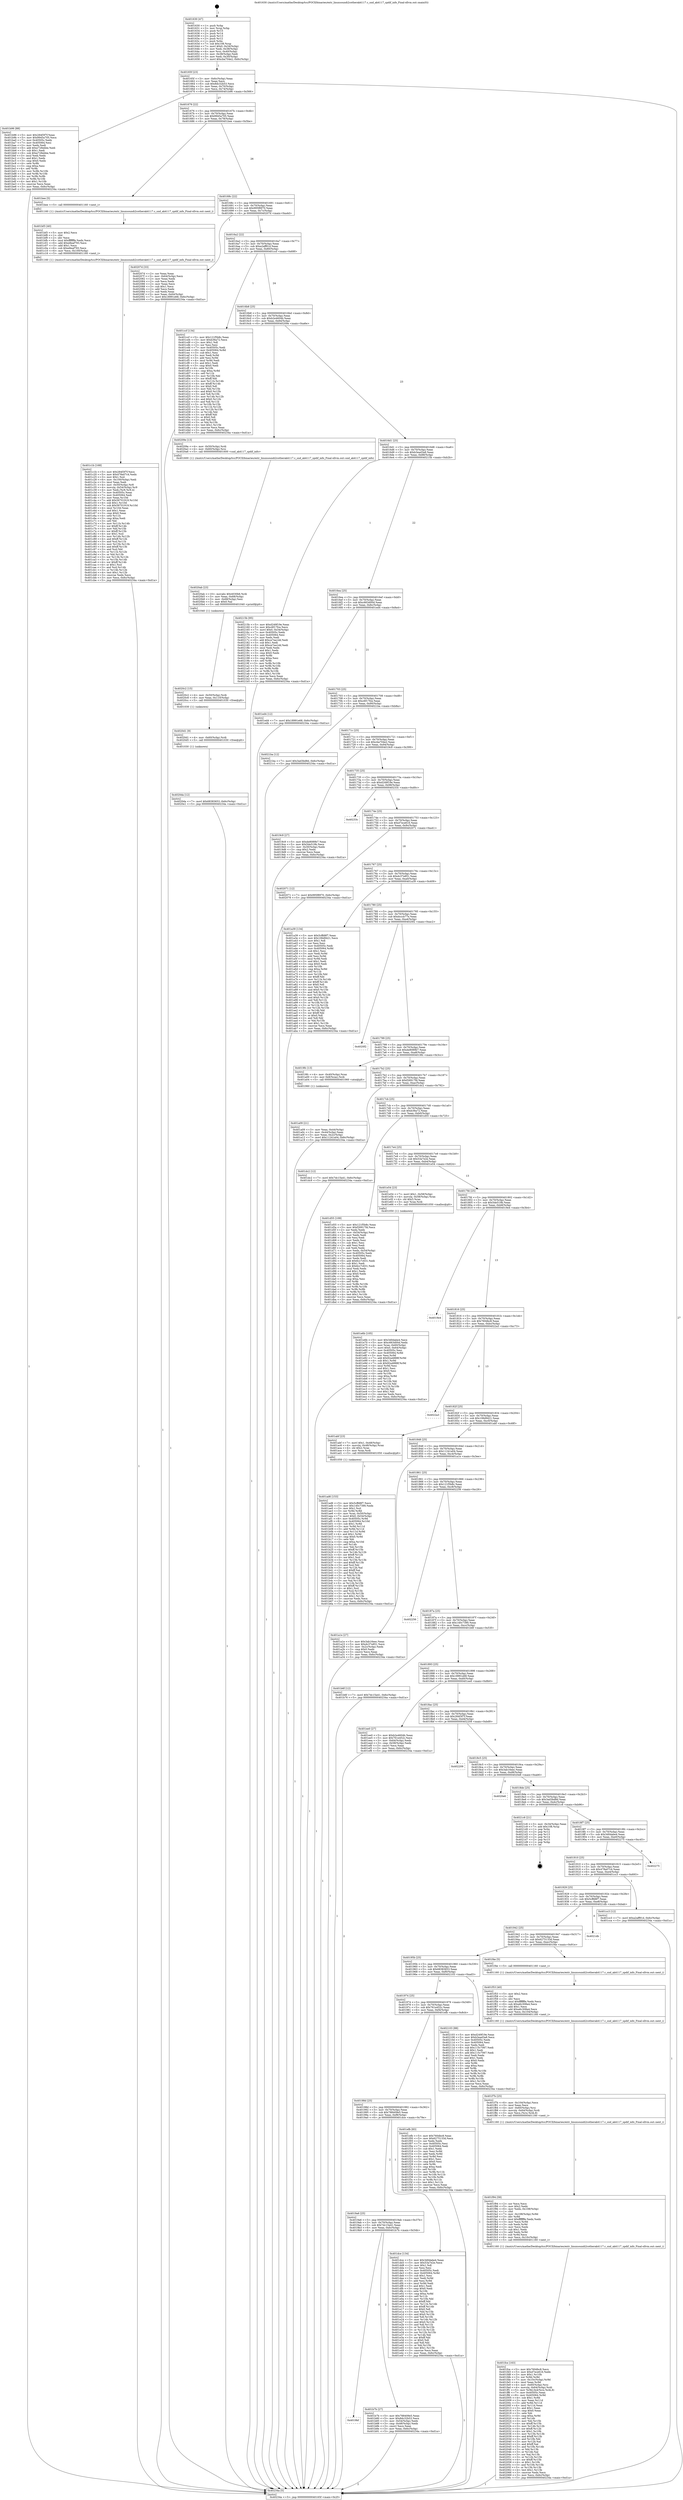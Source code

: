 digraph "0x401630" {
  label = "0x401630 (/mnt/c/Users/mathe/Desktop/tcc/POCII/binaries/extr_linuxsoundi2cotherak4117.c_snd_ak4117_spdif_info_Final-ollvm.out::main(0))"
  labelloc = "t"
  node[shape=record]

  Entry [label="",width=0.3,height=0.3,shape=circle,fillcolor=black,style=filled]
  "0x40165f" [label="{
     0x40165f [23]\l
     | [instrs]\l
     &nbsp;&nbsp;0x40165f \<+3\>: mov -0x6c(%rbp),%eax\l
     &nbsp;&nbsp;0x401662 \<+2\>: mov %eax,%ecx\l
     &nbsp;&nbsp;0x401664 \<+6\>: sub $0x8dc32b53,%ecx\l
     &nbsp;&nbsp;0x40166a \<+3\>: mov %eax,-0x70(%rbp)\l
     &nbsp;&nbsp;0x40166d \<+3\>: mov %ecx,-0x74(%rbp)\l
     &nbsp;&nbsp;0x401670 \<+6\>: je 0000000000401b96 \<main+0x566\>\l
  }"]
  "0x401b96" [label="{
     0x401b96 [88]\l
     | [instrs]\l
     &nbsp;&nbsp;0x401b96 \<+5\>: mov $0x284f3f7f,%eax\l
     &nbsp;&nbsp;0x401b9b \<+5\>: mov $0x9945a705,%ecx\l
     &nbsp;&nbsp;0x401ba0 \<+7\>: mov 0x40505c,%edx\l
     &nbsp;&nbsp;0x401ba7 \<+7\>: mov 0x405064,%esi\l
     &nbsp;&nbsp;0x401bae \<+2\>: mov %edx,%edi\l
     &nbsp;&nbsp;0x401bb0 \<+6\>: add $0xe728ebbe,%edi\l
     &nbsp;&nbsp;0x401bb6 \<+3\>: sub $0x1,%edi\l
     &nbsp;&nbsp;0x401bb9 \<+6\>: sub $0xe728ebbe,%edi\l
     &nbsp;&nbsp;0x401bbf \<+3\>: imul %edi,%edx\l
     &nbsp;&nbsp;0x401bc2 \<+3\>: and $0x1,%edx\l
     &nbsp;&nbsp;0x401bc5 \<+3\>: cmp $0x0,%edx\l
     &nbsp;&nbsp;0x401bc8 \<+4\>: sete %r8b\l
     &nbsp;&nbsp;0x401bcc \<+3\>: cmp $0xa,%esi\l
     &nbsp;&nbsp;0x401bcf \<+4\>: setl %r9b\l
     &nbsp;&nbsp;0x401bd3 \<+3\>: mov %r8b,%r10b\l
     &nbsp;&nbsp;0x401bd6 \<+3\>: and %r9b,%r10b\l
     &nbsp;&nbsp;0x401bd9 \<+3\>: xor %r9b,%r8b\l
     &nbsp;&nbsp;0x401bdc \<+3\>: or %r8b,%r10b\l
     &nbsp;&nbsp;0x401bdf \<+4\>: test $0x1,%r10b\l
     &nbsp;&nbsp;0x401be3 \<+3\>: cmovne %ecx,%eax\l
     &nbsp;&nbsp;0x401be6 \<+3\>: mov %eax,-0x6c(%rbp)\l
     &nbsp;&nbsp;0x401be9 \<+5\>: jmp 000000000040234a \<main+0xd1a\>\l
  }"]
  "0x401676" [label="{
     0x401676 [22]\l
     | [instrs]\l
     &nbsp;&nbsp;0x401676 \<+5\>: jmp 000000000040167b \<main+0x4b\>\l
     &nbsp;&nbsp;0x40167b \<+3\>: mov -0x70(%rbp),%eax\l
     &nbsp;&nbsp;0x40167e \<+5\>: sub $0x9945a705,%eax\l
     &nbsp;&nbsp;0x401683 \<+3\>: mov %eax,-0x78(%rbp)\l
     &nbsp;&nbsp;0x401686 \<+6\>: je 0000000000401bee \<main+0x5be\>\l
  }"]
  Exit [label="",width=0.3,height=0.3,shape=circle,fillcolor=black,style=filled,peripheries=2]
  "0x401bee" [label="{
     0x401bee [5]\l
     | [instrs]\l
     &nbsp;&nbsp;0x401bee \<+5\>: call 0000000000401160 \<next_i\>\l
     | [calls]\l
     &nbsp;&nbsp;0x401160 \{1\} (/mnt/c/Users/mathe/Desktop/tcc/POCII/binaries/extr_linuxsoundi2cotherak4117.c_snd_ak4117_spdif_info_Final-ollvm.out::next_i)\l
  }"]
  "0x40168c" [label="{
     0x40168c [22]\l
     | [instrs]\l
     &nbsp;&nbsp;0x40168c \<+5\>: jmp 0000000000401691 \<main+0x61\>\l
     &nbsp;&nbsp;0x401691 \<+3\>: mov -0x70(%rbp),%eax\l
     &nbsp;&nbsp;0x401694 \<+5\>: sub $0x995f8970,%eax\l
     &nbsp;&nbsp;0x401699 \<+3\>: mov %eax,-0x7c(%rbp)\l
     &nbsp;&nbsp;0x40169c \<+6\>: je 000000000040207d \<main+0xa4d\>\l
  }"]
  "0x4020da" [label="{
     0x4020da [12]\l
     | [instrs]\l
     &nbsp;&nbsp;0x4020da \<+7\>: movl $0x68383653,-0x6c(%rbp)\l
     &nbsp;&nbsp;0x4020e1 \<+5\>: jmp 000000000040234a \<main+0xd1a\>\l
  }"]
  "0x40207d" [label="{
     0x40207d [33]\l
     | [instrs]\l
     &nbsp;&nbsp;0x40207d \<+2\>: xor %eax,%eax\l
     &nbsp;&nbsp;0x40207f \<+3\>: mov -0x64(%rbp),%ecx\l
     &nbsp;&nbsp;0x402082 \<+2\>: mov %eax,%edx\l
     &nbsp;&nbsp;0x402084 \<+2\>: sub %ecx,%edx\l
     &nbsp;&nbsp;0x402086 \<+2\>: mov %eax,%ecx\l
     &nbsp;&nbsp;0x402088 \<+3\>: sub $0x1,%ecx\l
     &nbsp;&nbsp;0x40208b \<+2\>: add %ecx,%edx\l
     &nbsp;&nbsp;0x40208d \<+2\>: sub %edx,%eax\l
     &nbsp;&nbsp;0x40208f \<+3\>: mov %eax,-0x64(%rbp)\l
     &nbsp;&nbsp;0x402092 \<+7\>: movl $0x18991e68,-0x6c(%rbp)\l
     &nbsp;&nbsp;0x402099 \<+5\>: jmp 000000000040234a \<main+0xd1a\>\l
  }"]
  "0x4016a2" [label="{
     0x4016a2 [22]\l
     | [instrs]\l
     &nbsp;&nbsp;0x4016a2 \<+5\>: jmp 00000000004016a7 \<main+0x77\>\l
     &nbsp;&nbsp;0x4016a7 \<+3\>: mov -0x70(%rbp),%eax\l
     &nbsp;&nbsp;0x4016aa \<+5\>: sub $0xa2aff91d,%eax\l
     &nbsp;&nbsp;0x4016af \<+3\>: mov %eax,-0x80(%rbp)\l
     &nbsp;&nbsp;0x4016b2 \<+6\>: je 0000000000401ccf \<main+0x69f\>\l
  }"]
  "0x4020d1" [label="{
     0x4020d1 [9]\l
     | [instrs]\l
     &nbsp;&nbsp;0x4020d1 \<+4\>: mov -0x60(%rbp),%rdi\l
     &nbsp;&nbsp;0x4020d5 \<+5\>: call 0000000000401030 \<free@plt\>\l
     | [calls]\l
     &nbsp;&nbsp;0x401030 \{1\} (unknown)\l
  }"]
  "0x401ccf" [label="{
     0x401ccf [134]\l
     | [instrs]\l
     &nbsp;&nbsp;0x401ccf \<+5\>: mov $0x121f5b8c,%eax\l
     &nbsp;&nbsp;0x401cd4 \<+5\>: mov $0xb36a72,%ecx\l
     &nbsp;&nbsp;0x401cd9 \<+2\>: mov $0x1,%dl\l
     &nbsp;&nbsp;0x401cdb \<+2\>: xor %esi,%esi\l
     &nbsp;&nbsp;0x401cdd \<+7\>: mov 0x40505c,%edi\l
     &nbsp;&nbsp;0x401ce4 \<+8\>: mov 0x405064,%r8d\l
     &nbsp;&nbsp;0x401cec \<+3\>: sub $0x1,%esi\l
     &nbsp;&nbsp;0x401cef \<+3\>: mov %edi,%r9d\l
     &nbsp;&nbsp;0x401cf2 \<+3\>: add %esi,%r9d\l
     &nbsp;&nbsp;0x401cf5 \<+4\>: imul %r9d,%edi\l
     &nbsp;&nbsp;0x401cf9 \<+3\>: and $0x1,%edi\l
     &nbsp;&nbsp;0x401cfc \<+3\>: cmp $0x0,%edi\l
     &nbsp;&nbsp;0x401cff \<+4\>: sete %r10b\l
     &nbsp;&nbsp;0x401d03 \<+4\>: cmp $0xa,%r8d\l
     &nbsp;&nbsp;0x401d07 \<+4\>: setl %r11b\l
     &nbsp;&nbsp;0x401d0b \<+3\>: mov %r10b,%bl\l
     &nbsp;&nbsp;0x401d0e \<+3\>: xor $0xff,%bl\l
     &nbsp;&nbsp;0x401d11 \<+3\>: mov %r11b,%r14b\l
     &nbsp;&nbsp;0x401d14 \<+4\>: xor $0xff,%r14b\l
     &nbsp;&nbsp;0x401d18 \<+3\>: xor $0x0,%dl\l
     &nbsp;&nbsp;0x401d1b \<+3\>: mov %bl,%r15b\l
     &nbsp;&nbsp;0x401d1e \<+4\>: and $0x0,%r15b\l
     &nbsp;&nbsp;0x401d22 \<+3\>: and %dl,%r10b\l
     &nbsp;&nbsp;0x401d25 \<+3\>: mov %r14b,%r12b\l
     &nbsp;&nbsp;0x401d28 \<+4\>: and $0x0,%r12b\l
     &nbsp;&nbsp;0x401d2c \<+3\>: and %dl,%r11b\l
     &nbsp;&nbsp;0x401d2f \<+3\>: or %r10b,%r15b\l
     &nbsp;&nbsp;0x401d32 \<+3\>: or %r11b,%r12b\l
     &nbsp;&nbsp;0x401d35 \<+3\>: xor %r12b,%r15b\l
     &nbsp;&nbsp;0x401d38 \<+3\>: or %r14b,%bl\l
     &nbsp;&nbsp;0x401d3b \<+3\>: xor $0xff,%bl\l
     &nbsp;&nbsp;0x401d3e \<+3\>: or $0x0,%dl\l
     &nbsp;&nbsp;0x401d41 \<+2\>: and %dl,%bl\l
     &nbsp;&nbsp;0x401d43 \<+3\>: or %bl,%r15b\l
     &nbsp;&nbsp;0x401d46 \<+4\>: test $0x1,%r15b\l
     &nbsp;&nbsp;0x401d4a \<+3\>: cmovne %ecx,%eax\l
     &nbsp;&nbsp;0x401d4d \<+3\>: mov %eax,-0x6c(%rbp)\l
     &nbsp;&nbsp;0x401d50 \<+5\>: jmp 000000000040234a \<main+0xd1a\>\l
  }"]
  "0x4016b8" [label="{
     0x4016b8 [25]\l
     | [instrs]\l
     &nbsp;&nbsp;0x4016b8 \<+5\>: jmp 00000000004016bd \<main+0x8d\>\l
     &nbsp;&nbsp;0x4016bd \<+3\>: mov -0x70(%rbp),%eax\l
     &nbsp;&nbsp;0x4016c0 \<+5\>: sub $0xb2e4604b,%eax\l
     &nbsp;&nbsp;0x4016c5 \<+6\>: mov %eax,-0x84(%rbp)\l
     &nbsp;&nbsp;0x4016cb \<+6\>: je 000000000040209e \<main+0xa6e\>\l
  }"]
  "0x4020c2" [label="{
     0x4020c2 [15]\l
     | [instrs]\l
     &nbsp;&nbsp;0x4020c2 \<+4\>: mov -0x50(%rbp),%rdi\l
     &nbsp;&nbsp;0x4020c6 \<+6\>: mov %eax,-0x110(%rbp)\l
     &nbsp;&nbsp;0x4020cc \<+5\>: call 0000000000401030 \<free@plt\>\l
     | [calls]\l
     &nbsp;&nbsp;0x401030 \{1\} (unknown)\l
  }"]
  "0x40209e" [label="{
     0x40209e [13]\l
     | [instrs]\l
     &nbsp;&nbsp;0x40209e \<+4\>: mov -0x50(%rbp),%rdi\l
     &nbsp;&nbsp;0x4020a2 \<+4\>: mov -0x60(%rbp),%rsi\l
     &nbsp;&nbsp;0x4020a6 \<+5\>: call 0000000000401600 \<snd_ak4117_spdif_info\>\l
     | [calls]\l
     &nbsp;&nbsp;0x401600 \{1\} (/mnt/c/Users/mathe/Desktop/tcc/POCII/binaries/extr_linuxsoundi2cotherak4117.c_snd_ak4117_spdif_info_Final-ollvm.out::snd_ak4117_spdif_info)\l
  }"]
  "0x4016d1" [label="{
     0x4016d1 [25]\l
     | [instrs]\l
     &nbsp;&nbsp;0x4016d1 \<+5\>: jmp 00000000004016d6 \<main+0xa6\>\l
     &nbsp;&nbsp;0x4016d6 \<+3\>: mov -0x70(%rbp),%eax\l
     &nbsp;&nbsp;0x4016d9 \<+5\>: sub $0xb3ead3a8,%eax\l
     &nbsp;&nbsp;0x4016de \<+6\>: mov %eax,-0x88(%rbp)\l
     &nbsp;&nbsp;0x4016e4 \<+6\>: je 000000000040215b \<main+0xb2b\>\l
  }"]
  "0x4020ab" [label="{
     0x4020ab [23]\l
     | [instrs]\l
     &nbsp;&nbsp;0x4020ab \<+10\>: movabs $0x4030b6,%rdi\l
     &nbsp;&nbsp;0x4020b5 \<+3\>: mov %eax,-0x68(%rbp)\l
     &nbsp;&nbsp;0x4020b8 \<+3\>: mov -0x68(%rbp),%esi\l
     &nbsp;&nbsp;0x4020bb \<+2\>: mov $0x0,%al\l
     &nbsp;&nbsp;0x4020bd \<+5\>: call 0000000000401040 \<printf@plt\>\l
     | [calls]\l
     &nbsp;&nbsp;0x401040 \{1\} (unknown)\l
  }"]
  "0x40215b" [label="{
     0x40215b [95]\l
     | [instrs]\l
     &nbsp;&nbsp;0x40215b \<+5\>: mov $0xd249f19e,%eax\l
     &nbsp;&nbsp;0x402160 \<+5\>: mov $0xc6f17fce,%ecx\l
     &nbsp;&nbsp;0x402165 \<+7\>: movl $0x0,-0x34(%rbp)\l
     &nbsp;&nbsp;0x40216c \<+7\>: mov 0x40505c,%edx\l
     &nbsp;&nbsp;0x402173 \<+7\>: mov 0x405064,%esi\l
     &nbsp;&nbsp;0x40217a \<+2\>: mov %edx,%edi\l
     &nbsp;&nbsp;0x40217c \<+6\>: add $0xce7ea1dd,%edi\l
     &nbsp;&nbsp;0x402182 \<+3\>: sub $0x1,%edi\l
     &nbsp;&nbsp;0x402185 \<+6\>: sub $0xce7ea1dd,%edi\l
     &nbsp;&nbsp;0x40218b \<+3\>: imul %edi,%edx\l
     &nbsp;&nbsp;0x40218e \<+3\>: and $0x1,%edx\l
     &nbsp;&nbsp;0x402191 \<+3\>: cmp $0x0,%edx\l
     &nbsp;&nbsp;0x402194 \<+4\>: sete %r8b\l
     &nbsp;&nbsp;0x402198 \<+3\>: cmp $0xa,%esi\l
     &nbsp;&nbsp;0x40219b \<+4\>: setl %r9b\l
     &nbsp;&nbsp;0x40219f \<+3\>: mov %r8b,%r10b\l
     &nbsp;&nbsp;0x4021a2 \<+3\>: and %r9b,%r10b\l
     &nbsp;&nbsp;0x4021a5 \<+3\>: xor %r9b,%r8b\l
     &nbsp;&nbsp;0x4021a8 \<+3\>: or %r8b,%r10b\l
     &nbsp;&nbsp;0x4021ab \<+4\>: test $0x1,%r10b\l
     &nbsp;&nbsp;0x4021af \<+3\>: cmovne %ecx,%eax\l
     &nbsp;&nbsp;0x4021b2 \<+3\>: mov %eax,-0x6c(%rbp)\l
     &nbsp;&nbsp;0x4021b5 \<+5\>: jmp 000000000040234a \<main+0xd1a\>\l
  }"]
  "0x4016ea" [label="{
     0x4016ea [25]\l
     | [instrs]\l
     &nbsp;&nbsp;0x4016ea \<+5\>: jmp 00000000004016ef \<main+0xbf\>\l
     &nbsp;&nbsp;0x4016ef \<+3\>: mov -0x70(%rbp),%eax\l
     &nbsp;&nbsp;0x4016f2 \<+5\>: sub $0xc663d00d,%eax\l
     &nbsp;&nbsp;0x4016f7 \<+6\>: mov %eax,-0x8c(%rbp)\l
     &nbsp;&nbsp;0x4016fd \<+6\>: je 0000000000401ed4 \<main+0x8a4\>\l
  }"]
  "0x401fce" [label="{
     0x401fce [163]\l
     | [instrs]\l
     &nbsp;&nbsp;0x401fce \<+5\>: mov $0x760dbc8,%ecx\l
     &nbsp;&nbsp;0x401fd3 \<+5\>: mov $0xd7ece616,%edx\l
     &nbsp;&nbsp;0x401fd8 \<+3\>: mov $0x1,%r10b\l
     &nbsp;&nbsp;0x401fdb \<+3\>: xor %r8d,%r8d\l
     &nbsp;&nbsp;0x401fde \<+7\>: mov -0x10c(%rbp),%r9d\l
     &nbsp;&nbsp;0x401fe5 \<+4\>: imul %eax,%r9d\l
     &nbsp;&nbsp;0x401fe9 \<+4\>: mov -0x60(%rbp),%rsi\l
     &nbsp;&nbsp;0x401fed \<+4\>: movslq -0x64(%rbp),%rdi\l
     &nbsp;&nbsp;0x401ff1 \<+5\>: mov %r9d,0x4(%rsi,%rdi,8)\l
     &nbsp;&nbsp;0x401ff6 \<+7\>: mov 0x40505c,%eax\l
     &nbsp;&nbsp;0x401ffd \<+8\>: mov 0x405064,%r9d\l
     &nbsp;&nbsp;0x402005 \<+4\>: sub $0x1,%r8d\l
     &nbsp;&nbsp;0x402009 \<+3\>: mov %eax,%r11d\l
     &nbsp;&nbsp;0x40200c \<+3\>: add %r8d,%r11d\l
     &nbsp;&nbsp;0x40200f \<+4\>: imul %r11d,%eax\l
     &nbsp;&nbsp;0x402013 \<+3\>: and $0x1,%eax\l
     &nbsp;&nbsp;0x402016 \<+3\>: cmp $0x0,%eax\l
     &nbsp;&nbsp;0x402019 \<+3\>: sete %bl\l
     &nbsp;&nbsp;0x40201c \<+4\>: cmp $0xa,%r9d\l
     &nbsp;&nbsp;0x402020 \<+4\>: setl %r14b\l
     &nbsp;&nbsp;0x402024 \<+3\>: mov %bl,%r15b\l
     &nbsp;&nbsp;0x402027 \<+4\>: xor $0xff,%r15b\l
     &nbsp;&nbsp;0x40202b \<+3\>: mov %r14b,%r12b\l
     &nbsp;&nbsp;0x40202e \<+4\>: xor $0xff,%r12b\l
     &nbsp;&nbsp;0x402032 \<+4\>: xor $0x1,%r10b\l
     &nbsp;&nbsp;0x402036 \<+3\>: mov %r15b,%r13b\l
     &nbsp;&nbsp;0x402039 \<+4\>: and $0xff,%r13b\l
     &nbsp;&nbsp;0x40203d \<+3\>: and %r10b,%bl\l
     &nbsp;&nbsp;0x402040 \<+3\>: mov %r12b,%al\l
     &nbsp;&nbsp;0x402043 \<+2\>: and $0xff,%al\l
     &nbsp;&nbsp;0x402045 \<+3\>: and %r10b,%r14b\l
     &nbsp;&nbsp;0x402048 \<+3\>: or %bl,%r13b\l
     &nbsp;&nbsp;0x40204b \<+3\>: or %r14b,%al\l
     &nbsp;&nbsp;0x40204e \<+3\>: xor %al,%r13b\l
     &nbsp;&nbsp;0x402051 \<+3\>: or %r12b,%r15b\l
     &nbsp;&nbsp;0x402054 \<+4\>: xor $0xff,%r15b\l
     &nbsp;&nbsp;0x402058 \<+4\>: or $0x1,%r10b\l
     &nbsp;&nbsp;0x40205c \<+3\>: and %r10b,%r15b\l
     &nbsp;&nbsp;0x40205f \<+3\>: or %r15b,%r13b\l
     &nbsp;&nbsp;0x402062 \<+4\>: test $0x1,%r13b\l
     &nbsp;&nbsp;0x402066 \<+3\>: cmovne %edx,%ecx\l
     &nbsp;&nbsp;0x402069 \<+3\>: mov %ecx,-0x6c(%rbp)\l
     &nbsp;&nbsp;0x40206c \<+5\>: jmp 000000000040234a \<main+0xd1a\>\l
  }"]
  "0x401ed4" [label="{
     0x401ed4 [12]\l
     | [instrs]\l
     &nbsp;&nbsp;0x401ed4 \<+7\>: movl $0x18991e68,-0x6c(%rbp)\l
     &nbsp;&nbsp;0x401edb \<+5\>: jmp 000000000040234a \<main+0xd1a\>\l
  }"]
  "0x401703" [label="{
     0x401703 [25]\l
     | [instrs]\l
     &nbsp;&nbsp;0x401703 \<+5\>: jmp 0000000000401708 \<main+0xd8\>\l
     &nbsp;&nbsp;0x401708 \<+3\>: mov -0x70(%rbp),%eax\l
     &nbsp;&nbsp;0x40170b \<+5\>: sub $0xc6f17fce,%eax\l
     &nbsp;&nbsp;0x401710 \<+6\>: mov %eax,-0x90(%rbp)\l
     &nbsp;&nbsp;0x401716 \<+6\>: je 00000000004021ba \<main+0xb8a\>\l
  }"]
  "0x401f94" [label="{
     0x401f94 [58]\l
     | [instrs]\l
     &nbsp;&nbsp;0x401f94 \<+2\>: xor %ecx,%ecx\l
     &nbsp;&nbsp;0x401f96 \<+5\>: mov $0x2,%edx\l
     &nbsp;&nbsp;0x401f9b \<+6\>: mov %edx,-0x108(%rbp)\l
     &nbsp;&nbsp;0x401fa1 \<+1\>: cltd\l
     &nbsp;&nbsp;0x401fa2 \<+7\>: mov -0x108(%rbp),%r8d\l
     &nbsp;&nbsp;0x401fa9 \<+3\>: idiv %r8d\l
     &nbsp;&nbsp;0x401fac \<+6\>: imul $0xfffffffe,%edx,%edx\l
     &nbsp;&nbsp;0x401fb2 \<+3\>: mov %ecx,%r9d\l
     &nbsp;&nbsp;0x401fb5 \<+3\>: sub %edx,%r9d\l
     &nbsp;&nbsp;0x401fb8 \<+2\>: mov %ecx,%edx\l
     &nbsp;&nbsp;0x401fba \<+3\>: sub $0x1,%edx\l
     &nbsp;&nbsp;0x401fbd \<+3\>: add %edx,%r9d\l
     &nbsp;&nbsp;0x401fc0 \<+3\>: sub %r9d,%ecx\l
     &nbsp;&nbsp;0x401fc3 \<+6\>: mov %ecx,-0x10c(%rbp)\l
     &nbsp;&nbsp;0x401fc9 \<+5\>: call 0000000000401160 \<next_i\>\l
     | [calls]\l
     &nbsp;&nbsp;0x401160 \{1\} (/mnt/c/Users/mathe/Desktop/tcc/POCII/binaries/extr_linuxsoundi2cotherak4117.c_snd_ak4117_spdif_info_Final-ollvm.out::next_i)\l
  }"]
  "0x4021ba" [label="{
     0x4021ba [12]\l
     | [instrs]\l
     &nbsp;&nbsp;0x4021ba \<+7\>: movl $0x3ad3bd8d,-0x6c(%rbp)\l
     &nbsp;&nbsp;0x4021c1 \<+5\>: jmp 000000000040234a \<main+0xd1a\>\l
  }"]
  "0x40171c" [label="{
     0x40171c [25]\l
     | [instrs]\l
     &nbsp;&nbsp;0x40171c \<+5\>: jmp 0000000000401721 \<main+0xf1\>\l
     &nbsp;&nbsp;0x401721 \<+3\>: mov -0x70(%rbp),%eax\l
     &nbsp;&nbsp;0x401724 \<+5\>: sub $0xcba704e2,%eax\l
     &nbsp;&nbsp;0x401729 \<+6\>: mov %eax,-0x94(%rbp)\l
     &nbsp;&nbsp;0x40172f \<+6\>: je 00000000004019c9 \<main+0x399\>\l
  }"]
  "0x401f7b" [label="{
     0x401f7b [25]\l
     | [instrs]\l
     &nbsp;&nbsp;0x401f7b \<+6\>: mov -0x104(%rbp),%ecx\l
     &nbsp;&nbsp;0x401f81 \<+3\>: imul %eax,%ecx\l
     &nbsp;&nbsp;0x401f84 \<+4\>: mov -0x60(%rbp),%rsi\l
     &nbsp;&nbsp;0x401f88 \<+4\>: movslq -0x64(%rbp),%rdi\l
     &nbsp;&nbsp;0x401f8c \<+3\>: mov %ecx,(%rsi,%rdi,8)\l
     &nbsp;&nbsp;0x401f8f \<+5\>: call 0000000000401160 \<next_i\>\l
     | [calls]\l
     &nbsp;&nbsp;0x401160 \{1\} (/mnt/c/Users/mathe/Desktop/tcc/POCII/binaries/extr_linuxsoundi2cotherak4117.c_snd_ak4117_spdif_info_Final-ollvm.out::next_i)\l
  }"]
  "0x4019c9" [label="{
     0x4019c9 [27]\l
     | [instrs]\l
     &nbsp;&nbsp;0x4019c9 \<+5\>: mov $0xde8089b7,%eax\l
     &nbsp;&nbsp;0x4019ce \<+5\>: mov $0x5de519b,%ecx\l
     &nbsp;&nbsp;0x4019d3 \<+3\>: mov -0x30(%rbp),%edx\l
     &nbsp;&nbsp;0x4019d6 \<+3\>: cmp $0x2,%edx\l
     &nbsp;&nbsp;0x4019d9 \<+3\>: cmovne %ecx,%eax\l
     &nbsp;&nbsp;0x4019dc \<+3\>: mov %eax,-0x6c(%rbp)\l
     &nbsp;&nbsp;0x4019df \<+5\>: jmp 000000000040234a \<main+0xd1a\>\l
  }"]
  "0x401735" [label="{
     0x401735 [25]\l
     | [instrs]\l
     &nbsp;&nbsp;0x401735 \<+5\>: jmp 000000000040173a \<main+0x10a\>\l
     &nbsp;&nbsp;0x40173a \<+3\>: mov -0x70(%rbp),%eax\l
     &nbsp;&nbsp;0x40173d \<+5\>: sub $0xd249f19e,%eax\l
     &nbsp;&nbsp;0x401742 \<+6\>: mov %eax,-0x98(%rbp)\l
     &nbsp;&nbsp;0x401748 \<+6\>: je 000000000040233c \<main+0xd0c\>\l
  }"]
  "0x40234a" [label="{
     0x40234a [5]\l
     | [instrs]\l
     &nbsp;&nbsp;0x40234a \<+5\>: jmp 000000000040165f \<main+0x2f\>\l
  }"]
  "0x401630" [label="{
     0x401630 [47]\l
     | [instrs]\l
     &nbsp;&nbsp;0x401630 \<+1\>: push %rbp\l
     &nbsp;&nbsp;0x401631 \<+3\>: mov %rsp,%rbp\l
     &nbsp;&nbsp;0x401634 \<+2\>: push %r15\l
     &nbsp;&nbsp;0x401636 \<+2\>: push %r14\l
     &nbsp;&nbsp;0x401638 \<+2\>: push %r13\l
     &nbsp;&nbsp;0x40163a \<+2\>: push %r12\l
     &nbsp;&nbsp;0x40163c \<+1\>: push %rbx\l
     &nbsp;&nbsp;0x40163d \<+7\>: sub $0x108,%rsp\l
     &nbsp;&nbsp;0x401644 \<+7\>: movl $0x0,-0x34(%rbp)\l
     &nbsp;&nbsp;0x40164b \<+3\>: mov %edi,-0x38(%rbp)\l
     &nbsp;&nbsp;0x40164e \<+4\>: mov %rsi,-0x40(%rbp)\l
     &nbsp;&nbsp;0x401652 \<+3\>: mov -0x38(%rbp),%edi\l
     &nbsp;&nbsp;0x401655 \<+3\>: mov %edi,-0x30(%rbp)\l
     &nbsp;&nbsp;0x401658 \<+7\>: movl $0xcba704e2,-0x6c(%rbp)\l
  }"]
  "0x401f53" [label="{
     0x401f53 [40]\l
     | [instrs]\l
     &nbsp;&nbsp;0x401f53 \<+5\>: mov $0x2,%ecx\l
     &nbsp;&nbsp;0x401f58 \<+1\>: cltd\l
     &nbsp;&nbsp;0x401f59 \<+2\>: idiv %ecx\l
     &nbsp;&nbsp;0x401f5b \<+6\>: imul $0xfffffffe,%edx,%ecx\l
     &nbsp;&nbsp;0x401f61 \<+6\>: sub $0xa6c308a4,%ecx\l
     &nbsp;&nbsp;0x401f67 \<+3\>: add $0x1,%ecx\l
     &nbsp;&nbsp;0x401f6a \<+6\>: add $0xa6c308a4,%ecx\l
     &nbsp;&nbsp;0x401f70 \<+6\>: mov %ecx,-0x104(%rbp)\l
     &nbsp;&nbsp;0x401f76 \<+5\>: call 0000000000401160 \<next_i\>\l
     | [calls]\l
     &nbsp;&nbsp;0x401160 \{1\} (/mnt/c/Users/mathe/Desktop/tcc/POCII/binaries/extr_linuxsoundi2cotherak4117.c_snd_ak4117_spdif_info_Final-ollvm.out::next_i)\l
  }"]
  "0x40233c" [label="{
     0x40233c\l
  }", style=dashed]
  "0x40174e" [label="{
     0x40174e [25]\l
     | [instrs]\l
     &nbsp;&nbsp;0x40174e \<+5\>: jmp 0000000000401753 \<main+0x123\>\l
     &nbsp;&nbsp;0x401753 \<+3\>: mov -0x70(%rbp),%eax\l
     &nbsp;&nbsp;0x401756 \<+5\>: sub $0xd7ece616,%eax\l
     &nbsp;&nbsp;0x40175b \<+6\>: mov %eax,-0x9c(%rbp)\l
     &nbsp;&nbsp;0x401761 \<+6\>: je 0000000000402071 \<main+0xa41\>\l
  }"]
  "0x401e6b" [label="{
     0x401e6b [105]\l
     | [instrs]\l
     &nbsp;&nbsp;0x401e6b \<+5\>: mov $0x3d0dabe4,%ecx\l
     &nbsp;&nbsp;0x401e70 \<+5\>: mov $0xc663d00d,%edx\l
     &nbsp;&nbsp;0x401e75 \<+4\>: mov %rax,-0x60(%rbp)\l
     &nbsp;&nbsp;0x401e79 \<+7\>: movl $0x0,-0x64(%rbp)\l
     &nbsp;&nbsp;0x401e80 \<+7\>: mov 0x40505c,%esi\l
     &nbsp;&nbsp;0x401e87 \<+8\>: mov 0x405064,%r8d\l
     &nbsp;&nbsp;0x401e8f \<+3\>: mov %esi,%r9d\l
     &nbsp;&nbsp;0x401e92 \<+7\>: add $0x92a4888f,%r9d\l
     &nbsp;&nbsp;0x401e99 \<+4\>: sub $0x1,%r9d\l
     &nbsp;&nbsp;0x401e9d \<+7\>: sub $0x92a4888f,%r9d\l
     &nbsp;&nbsp;0x401ea4 \<+4\>: imul %r9d,%esi\l
     &nbsp;&nbsp;0x401ea8 \<+3\>: and $0x1,%esi\l
     &nbsp;&nbsp;0x401eab \<+3\>: cmp $0x0,%esi\l
     &nbsp;&nbsp;0x401eae \<+4\>: sete %r10b\l
     &nbsp;&nbsp;0x401eb2 \<+4\>: cmp $0xa,%r8d\l
     &nbsp;&nbsp;0x401eb6 \<+4\>: setl %r11b\l
     &nbsp;&nbsp;0x401eba \<+3\>: mov %r10b,%bl\l
     &nbsp;&nbsp;0x401ebd \<+3\>: and %r11b,%bl\l
     &nbsp;&nbsp;0x401ec0 \<+3\>: xor %r11b,%r10b\l
     &nbsp;&nbsp;0x401ec3 \<+3\>: or %r10b,%bl\l
     &nbsp;&nbsp;0x401ec6 \<+3\>: test $0x1,%bl\l
     &nbsp;&nbsp;0x401ec9 \<+3\>: cmovne %edx,%ecx\l
     &nbsp;&nbsp;0x401ecc \<+3\>: mov %ecx,-0x6c(%rbp)\l
     &nbsp;&nbsp;0x401ecf \<+5\>: jmp 000000000040234a \<main+0xd1a\>\l
  }"]
  "0x402071" [label="{
     0x402071 [12]\l
     | [instrs]\l
     &nbsp;&nbsp;0x402071 \<+7\>: movl $0x995f8970,-0x6c(%rbp)\l
     &nbsp;&nbsp;0x402078 \<+5\>: jmp 000000000040234a \<main+0xd1a\>\l
  }"]
  "0x401767" [label="{
     0x401767 [25]\l
     | [instrs]\l
     &nbsp;&nbsp;0x401767 \<+5\>: jmp 000000000040176c \<main+0x13c\>\l
     &nbsp;&nbsp;0x40176c \<+3\>: mov -0x70(%rbp),%eax\l
     &nbsp;&nbsp;0x40176f \<+5\>: sub $0xdc37e851,%eax\l
     &nbsp;&nbsp;0x401774 \<+6\>: mov %eax,-0xa0(%rbp)\l
     &nbsp;&nbsp;0x40177a \<+6\>: je 0000000000401a39 \<main+0x409\>\l
  }"]
  "0x401c1b" [label="{
     0x401c1b [168]\l
     | [instrs]\l
     &nbsp;&nbsp;0x401c1b \<+5\>: mov $0x284f3f7f,%ecx\l
     &nbsp;&nbsp;0x401c20 \<+5\>: mov $0x478a07c4,%edx\l
     &nbsp;&nbsp;0x401c25 \<+3\>: mov $0x1,%sil\l
     &nbsp;&nbsp;0x401c28 \<+6\>: mov -0x100(%rbp),%edi\l
     &nbsp;&nbsp;0x401c2e \<+3\>: imul %eax,%edi\l
     &nbsp;&nbsp;0x401c31 \<+4\>: mov -0x50(%rbp),%r8\l
     &nbsp;&nbsp;0x401c35 \<+4\>: movslq -0x54(%rbp),%r9\l
     &nbsp;&nbsp;0x401c39 \<+4\>: mov %edi,(%r8,%r9,4)\l
     &nbsp;&nbsp;0x401c3d \<+7\>: mov 0x40505c,%eax\l
     &nbsp;&nbsp;0x401c44 \<+7\>: mov 0x405064,%edi\l
     &nbsp;&nbsp;0x401c4b \<+3\>: mov %eax,%r10d\l
     &nbsp;&nbsp;0x401c4e \<+7\>: add $0x56701919,%r10d\l
     &nbsp;&nbsp;0x401c55 \<+4\>: sub $0x1,%r10d\l
     &nbsp;&nbsp;0x401c59 \<+7\>: sub $0x56701919,%r10d\l
     &nbsp;&nbsp;0x401c60 \<+4\>: imul %r10d,%eax\l
     &nbsp;&nbsp;0x401c64 \<+3\>: and $0x1,%eax\l
     &nbsp;&nbsp;0x401c67 \<+3\>: cmp $0x0,%eax\l
     &nbsp;&nbsp;0x401c6a \<+4\>: sete %r11b\l
     &nbsp;&nbsp;0x401c6e \<+3\>: cmp $0xa,%edi\l
     &nbsp;&nbsp;0x401c71 \<+3\>: setl %bl\l
     &nbsp;&nbsp;0x401c74 \<+3\>: mov %r11b,%r14b\l
     &nbsp;&nbsp;0x401c77 \<+4\>: xor $0xff,%r14b\l
     &nbsp;&nbsp;0x401c7b \<+3\>: mov %bl,%r15b\l
     &nbsp;&nbsp;0x401c7e \<+4\>: xor $0xff,%r15b\l
     &nbsp;&nbsp;0x401c82 \<+4\>: xor $0x1,%sil\l
     &nbsp;&nbsp;0x401c86 \<+3\>: mov %r14b,%r12b\l
     &nbsp;&nbsp;0x401c89 \<+4\>: and $0xff,%r12b\l
     &nbsp;&nbsp;0x401c8d \<+3\>: and %sil,%r11b\l
     &nbsp;&nbsp;0x401c90 \<+3\>: mov %r15b,%r13b\l
     &nbsp;&nbsp;0x401c93 \<+4\>: and $0xff,%r13b\l
     &nbsp;&nbsp;0x401c97 \<+3\>: and %sil,%bl\l
     &nbsp;&nbsp;0x401c9a \<+3\>: or %r11b,%r12b\l
     &nbsp;&nbsp;0x401c9d \<+3\>: or %bl,%r13b\l
     &nbsp;&nbsp;0x401ca0 \<+3\>: xor %r13b,%r12b\l
     &nbsp;&nbsp;0x401ca3 \<+3\>: or %r15b,%r14b\l
     &nbsp;&nbsp;0x401ca6 \<+4\>: xor $0xff,%r14b\l
     &nbsp;&nbsp;0x401caa \<+4\>: or $0x1,%sil\l
     &nbsp;&nbsp;0x401cae \<+3\>: and %sil,%r14b\l
     &nbsp;&nbsp;0x401cb1 \<+3\>: or %r14b,%r12b\l
     &nbsp;&nbsp;0x401cb4 \<+4\>: test $0x1,%r12b\l
     &nbsp;&nbsp;0x401cb8 \<+3\>: cmovne %edx,%ecx\l
     &nbsp;&nbsp;0x401cbb \<+3\>: mov %ecx,-0x6c(%rbp)\l
     &nbsp;&nbsp;0x401cbe \<+5\>: jmp 000000000040234a \<main+0xd1a\>\l
  }"]
  "0x401a39" [label="{
     0x401a39 [134]\l
     | [instrs]\l
     &nbsp;&nbsp;0x401a39 \<+5\>: mov $0x5cffd8f7,%eax\l
     &nbsp;&nbsp;0x401a3e \<+5\>: mov $0x106d9421,%ecx\l
     &nbsp;&nbsp;0x401a43 \<+2\>: mov $0x1,%dl\l
     &nbsp;&nbsp;0x401a45 \<+2\>: xor %esi,%esi\l
     &nbsp;&nbsp;0x401a47 \<+7\>: mov 0x40505c,%edi\l
     &nbsp;&nbsp;0x401a4e \<+8\>: mov 0x405064,%r8d\l
     &nbsp;&nbsp;0x401a56 \<+3\>: sub $0x1,%esi\l
     &nbsp;&nbsp;0x401a59 \<+3\>: mov %edi,%r9d\l
     &nbsp;&nbsp;0x401a5c \<+3\>: add %esi,%r9d\l
     &nbsp;&nbsp;0x401a5f \<+4\>: imul %r9d,%edi\l
     &nbsp;&nbsp;0x401a63 \<+3\>: and $0x1,%edi\l
     &nbsp;&nbsp;0x401a66 \<+3\>: cmp $0x0,%edi\l
     &nbsp;&nbsp;0x401a69 \<+4\>: sete %r10b\l
     &nbsp;&nbsp;0x401a6d \<+4\>: cmp $0xa,%r8d\l
     &nbsp;&nbsp;0x401a71 \<+4\>: setl %r11b\l
     &nbsp;&nbsp;0x401a75 \<+3\>: mov %r10b,%bl\l
     &nbsp;&nbsp;0x401a78 \<+3\>: xor $0xff,%bl\l
     &nbsp;&nbsp;0x401a7b \<+3\>: mov %r11b,%r14b\l
     &nbsp;&nbsp;0x401a7e \<+4\>: xor $0xff,%r14b\l
     &nbsp;&nbsp;0x401a82 \<+3\>: xor $0x0,%dl\l
     &nbsp;&nbsp;0x401a85 \<+3\>: mov %bl,%r15b\l
     &nbsp;&nbsp;0x401a88 \<+4\>: and $0x0,%r15b\l
     &nbsp;&nbsp;0x401a8c \<+3\>: and %dl,%r10b\l
     &nbsp;&nbsp;0x401a8f \<+3\>: mov %r14b,%r12b\l
     &nbsp;&nbsp;0x401a92 \<+4\>: and $0x0,%r12b\l
     &nbsp;&nbsp;0x401a96 \<+3\>: and %dl,%r11b\l
     &nbsp;&nbsp;0x401a99 \<+3\>: or %r10b,%r15b\l
     &nbsp;&nbsp;0x401a9c \<+3\>: or %r11b,%r12b\l
     &nbsp;&nbsp;0x401a9f \<+3\>: xor %r12b,%r15b\l
     &nbsp;&nbsp;0x401aa2 \<+3\>: or %r14b,%bl\l
     &nbsp;&nbsp;0x401aa5 \<+3\>: xor $0xff,%bl\l
     &nbsp;&nbsp;0x401aa8 \<+3\>: or $0x0,%dl\l
     &nbsp;&nbsp;0x401aab \<+2\>: and %dl,%bl\l
     &nbsp;&nbsp;0x401aad \<+3\>: or %bl,%r15b\l
     &nbsp;&nbsp;0x401ab0 \<+4\>: test $0x1,%r15b\l
     &nbsp;&nbsp;0x401ab4 \<+3\>: cmovne %ecx,%eax\l
     &nbsp;&nbsp;0x401ab7 \<+3\>: mov %eax,-0x6c(%rbp)\l
     &nbsp;&nbsp;0x401aba \<+5\>: jmp 000000000040234a \<main+0xd1a\>\l
  }"]
  "0x401780" [label="{
     0x401780 [25]\l
     | [instrs]\l
     &nbsp;&nbsp;0x401780 \<+5\>: jmp 0000000000401785 \<main+0x155\>\l
     &nbsp;&nbsp;0x401785 \<+3\>: mov -0x70(%rbp),%eax\l
     &nbsp;&nbsp;0x401788 \<+5\>: sub $0xdcccb77e,%eax\l
     &nbsp;&nbsp;0x40178d \<+6\>: mov %eax,-0xa4(%rbp)\l
     &nbsp;&nbsp;0x401793 \<+6\>: je 00000000004020f2 \<main+0xac2\>\l
  }"]
  "0x401bf3" [label="{
     0x401bf3 [40]\l
     | [instrs]\l
     &nbsp;&nbsp;0x401bf3 \<+5\>: mov $0x2,%ecx\l
     &nbsp;&nbsp;0x401bf8 \<+1\>: cltd\l
     &nbsp;&nbsp;0x401bf9 \<+2\>: idiv %ecx\l
     &nbsp;&nbsp;0x401bfb \<+6\>: imul $0xfffffffe,%edx,%ecx\l
     &nbsp;&nbsp;0x401c01 \<+6\>: add $0xe8eaf793,%ecx\l
     &nbsp;&nbsp;0x401c07 \<+3\>: add $0x1,%ecx\l
     &nbsp;&nbsp;0x401c0a \<+6\>: sub $0xe8eaf793,%ecx\l
     &nbsp;&nbsp;0x401c10 \<+6\>: mov %ecx,-0x100(%rbp)\l
     &nbsp;&nbsp;0x401c16 \<+5\>: call 0000000000401160 \<next_i\>\l
     | [calls]\l
     &nbsp;&nbsp;0x401160 \{1\} (/mnt/c/Users/mathe/Desktop/tcc/POCII/binaries/extr_linuxsoundi2cotherak4117.c_snd_ak4117_spdif_info_Final-ollvm.out::next_i)\l
  }"]
  "0x4020f2" [label="{
     0x4020f2\l
  }", style=dashed]
  "0x401799" [label="{
     0x401799 [25]\l
     | [instrs]\l
     &nbsp;&nbsp;0x401799 \<+5\>: jmp 000000000040179e \<main+0x16e\>\l
     &nbsp;&nbsp;0x40179e \<+3\>: mov -0x70(%rbp),%eax\l
     &nbsp;&nbsp;0x4017a1 \<+5\>: sub $0xde8089b7,%eax\l
     &nbsp;&nbsp;0x4017a6 \<+6\>: mov %eax,-0xa8(%rbp)\l
     &nbsp;&nbsp;0x4017ac \<+6\>: je 00000000004019fc \<main+0x3cc\>\l
  }"]
  "0x4019bf" [label="{
     0x4019bf\l
  }", style=dashed]
  "0x4019fc" [label="{
     0x4019fc [13]\l
     | [instrs]\l
     &nbsp;&nbsp;0x4019fc \<+4\>: mov -0x40(%rbp),%rax\l
     &nbsp;&nbsp;0x401a00 \<+4\>: mov 0x8(%rax),%rdi\l
     &nbsp;&nbsp;0x401a04 \<+5\>: call 0000000000401060 \<atoi@plt\>\l
     | [calls]\l
     &nbsp;&nbsp;0x401060 \{1\} (unknown)\l
  }"]
  "0x4017b2" [label="{
     0x4017b2 [25]\l
     | [instrs]\l
     &nbsp;&nbsp;0x4017b2 \<+5\>: jmp 00000000004017b7 \<main+0x187\>\l
     &nbsp;&nbsp;0x4017b7 \<+3\>: mov -0x70(%rbp),%eax\l
     &nbsp;&nbsp;0x4017ba \<+5\>: sub $0xf26917fd,%eax\l
     &nbsp;&nbsp;0x4017bf \<+6\>: mov %eax,-0xac(%rbp)\l
     &nbsp;&nbsp;0x4017c5 \<+6\>: je 0000000000401dc2 \<main+0x792\>\l
  }"]
  "0x401a09" [label="{
     0x401a09 [21]\l
     | [instrs]\l
     &nbsp;&nbsp;0x401a09 \<+3\>: mov %eax,-0x44(%rbp)\l
     &nbsp;&nbsp;0x401a0c \<+3\>: mov -0x44(%rbp),%eax\l
     &nbsp;&nbsp;0x401a0f \<+3\>: mov %eax,-0x2c(%rbp)\l
     &nbsp;&nbsp;0x401a12 \<+7\>: movl $0x11241a04,-0x6c(%rbp)\l
     &nbsp;&nbsp;0x401a19 \<+5\>: jmp 000000000040234a \<main+0xd1a\>\l
  }"]
  "0x401b7b" [label="{
     0x401b7b [27]\l
     | [instrs]\l
     &nbsp;&nbsp;0x401b7b \<+5\>: mov $0x788409e5,%eax\l
     &nbsp;&nbsp;0x401b80 \<+5\>: mov $0x8dc32b53,%ecx\l
     &nbsp;&nbsp;0x401b85 \<+3\>: mov -0x54(%rbp),%edx\l
     &nbsp;&nbsp;0x401b88 \<+3\>: cmp -0x48(%rbp),%edx\l
     &nbsp;&nbsp;0x401b8b \<+3\>: cmovl %ecx,%eax\l
     &nbsp;&nbsp;0x401b8e \<+3\>: mov %eax,-0x6c(%rbp)\l
     &nbsp;&nbsp;0x401b91 \<+5\>: jmp 000000000040234a \<main+0xd1a\>\l
  }"]
  "0x401dc2" [label="{
     0x401dc2 [12]\l
     | [instrs]\l
     &nbsp;&nbsp;0x401dc2 \<+7\>: movl $0x7dc15a41,-0x6c(%rbp)\l
     &nbsp;&nbsp;0x401dc9 \<+5\>: jmp 000000000040234a \<main+0xd1a\>\l
  }"]
  "0x4017cb" [label="{
     0x4017cb [25]\l
     | [instrs]\l
     &nbsp;&nbsp;0x4017cb \<+5\>: jmp 00000000004017d0 \<main+0x1a0\>\l
     &nbsp;&nbsp;0x4017d0 \<+3\>: mov -0x70(%rbp),%eax\l
     &nbsp;&nbsp;0x4017d3 \<+5\>: sub $0xb36a72,%eax\l
     &nbsp;&nbsp;0x4017d8 \<+6\>: mov %eax,-0xb0(%rbp)\l
     &nbsp;&nbsp;0x4017de \<+6\>: je 0000000000401d55 \<main+0x725\>\l
  }"]
  "0x4019a6" [label="{
     0x4019a6 [25]\l
     | [instrs]\l
     &nbsp;&nbsp;0x4019a6 \<+5\>: jmp 00000000004019ab \<main+0x37b\>\l
     &nbsp;&nbsp;0x4019ab \<+3\>: mov -0x70(%rbp),%eax\l
     &nbsp;&nbsp;0x4019ae \<+5\>: sub $0x7dc15a41,%eax\l
     &nbsp;&nbsp;0x4019b3 \<+6\>: mov %eax,-0xfc(%rbp)\l
     &nbsp;&nbsp;0x4019b9 \<+6\>: je 0000000000401b7b \<main+0x54b\>\l
  }"]
  "0x401d55" [label="{
     0x401d55 [109]\l
     | [instrs]\l
     &nbsp;&nbsp;0x401d55 \<+5\>: mov $0x121f5b8c,%eax\l
     &nbsp;&nbsp;0x401d5a \<+5\>: mov $0xf26917fd,%ecx\l
     &nbsp;&nbsp;0x401d5f \<+2\>: xor %edx,%edx\l
     &nbsp;&nbsp;0x401d61 \<+3\>: mov -0x54(%rbp),%esi\l
     &nbsp;&nbsp;0x401d64 \<+2\>: mov %edx,%edi\l
     &nbsp;&nbsp;0x401d66 \<+2\>: sub %esi,%edi\l
     &nbsp;&nbsp;0x401d68 \<+2\>: mov %edx,%esi\l
     &nbsp;&nbsp;0x401d6a \<+3\>: sub $0x1,%esi\l
     &nbsp;&nbsp;0x401d6d \<+2\>: add %esi,%edi\l
     &nbsp;&nbsp;0x401d6f \<+2\>: sub %edi,%edx\l
     &nbsp;&nbsp;0x401d71 \<+3\>: mov %edx,-0x54(%rbp)\l
     &nbsp;&nbsp;0x401d74 \<+7\>: mov 0x40505c,%edx\l
     &nbsp;&nbsp;0x401d7b \<+7\>: mov 0x405064,%esi\l
     &nbsp;&nbsp;0x401d82 \<+2\>: mov %edx,%edi\l
     &nbsp;&nbsp;0x401d84 \<+6\>: add $0x6cc7c631,%edi\l
     &nbsp;&nbsp;0x401d8a \<+3\>: sub $0x1,%edi\l
     &nbsp;&nbsp;0x401d8d \<+6\>: sub $0x6cc7c631,%edi\l
     &nbsp;&nbsp;0x401d93 \<+3\>: imul %edi,%edx\l
     &nbsp;&nbsp;0x401d96 \<+3\>: and $0x1,%edx\l
     &nbsp;&nbsp;0x401d99 \<+3\>: cmp $0x0,%edx\l
     &nbsp;&nbsp;0x401d9c \<+4\>: sete %r8b\l
     &nbsp;&nbsp;0x401da0 \<+3\>: cmp $0xa,%esi\l
     &nbsp;&nbsp;0x401da3 \<+4\>: setl %r9b\l
     &nbsp;&nbsp;0x401da7 \<+3\>: mov %r8b,%r10b\l
     &nbsp;&nbsp;0x401daa \<+3\>: and %r9b,%r10b\l
     &nbsp;&nbsp;0x401dad \<+3\>: xor %r9b,%r8b\l
     &nbsp;&nbsp;0x401db0 \<+3\>: or %r8b,%r10b\l
     &nbsp;&nbsp;0x401db3 \<+4\>: test $0x1,%r10b\l
     &nbsp;&nbsp;0x401db7 \<+3\>: cmovne %ecx,%eax\l
     &nbsp;&nbsp;0x401dba \<+3\>: mov %eax,-0x6c(%rbp)\l
     &nbsp;&nbsp;0x401dbd \<+5\>: jmp 000000000040234a \<main+0xd1a\>\l
  }"]
  "0x4017e4" [label="{
     0x4017e4 [25]\l
     | [instrs]\l
     &nbsp;&nbsp;0x4017e4 \<+5\>: jmp 00000000004017e9 \<main+0x1b9\>\l
     &nbsp;&nbsp;0x4017e9 \<+3\>: mov -0x70(%rbp),%eax\l
     &nbsp;&nbsp;0x4017ec \<+5\>: sub $0x53a7e2e,%eax\l
     &nbsp;&nbsp;0x4017f1 \<+6\>: mov %eax,-0xb4(%rbp)\l
     &nbsp;&nbsp;0x4017f7 \<+6\>: je 0000000000401e54 \<main+0x824\>\l
  }"]
  "0x401dce" [label="{
     0x401dce [134]\l
     | [instrs]\l
     &nbsp;&nbsp;0x401dce \<+5\>: mov $0x3d0dabe4,%eax\l
     &nbsp;&nbsp;0x401dd3 \<+5\>: mov $0x53a7e2e,%ecx\l
     &nbsp;&nbsp;0x401dd8 \<+2\>: mov $0x1,%dl\l
     &nbsp;&nbsp;0x401dda \<+2\>: xor %esi,%esi\l
     &nbsp;&nbsp;0x401ddc \<+7\>: mov 0x40505c,%edi\l
     &nbsp;&nbsp;0x401de3 \<+8\>: mov 0x405064,%r8d\l
     &nbsp;&nbsp;0x401deb \<+3\>: sub $0x1,%esi\l
     &nbsp;&nbsp;0x401dee \<+3\>: mov %edi,%r9d\l
     &nbsp;&nbsp;0x401df1 \<+3\>: add %esi,%r9d\l
     &nbsp;&nbsp;0x401df4 \<+4\>: imul %r9d,%edi\l
     &nbsp;&nbsp;0x401df8 \<+3\>: and $0x1,%edi\l
     &nbsp;&nbsp;0x401dfb \<+3\>: cmp $0x0,%edi\l
     &nbsp;&nbsp;0x401dfe \<+4\>: sete %r10b\l
     &nbsp;&nbsp;0x401e02 \<+4\>: cmp $0xa,%r8d\l
     &nbsp;&nbsp;0x401e06 \<+4\>: setl %r11b\l
     &nbsp;&nbsp;0x401e0a \<+3\>: mov %r10b,%bl\l
     &nbsp;&nbsp;0x401e0d \<+3\>: xor $0xff,%bl\l
     &nbsp;&nbsp;0x401e10 \<+3\>: mov %r11b,%r14b\l
     &nbsp;&nbsp;0x401e13 \<+4\>: xor $0xff,%r14b\l
     &nbsp;&nbsp;0x401e17 \<+3\>: xor $0x0,%dl\l
     &nbsp;&nbsp;0x401e1a \<+3\>: mov %bl,%r15b\l
     &nbsp;&nbsp;0x401e1d \<+4\>: and $0x0,%r15b\l
     &nbsp;&nbsp;0x401e21 \<+3\>: and %dl,%r10b\l
     &nbsp;&nbsp;0x401e24 \<+3\>: mov %r14b,%r12b\l
     &nbsp;&nbsp;0x401e27 \<+4\>: and $0x0,%r12b\l
     &nbsp;&nbsp;0x401e2b \<+3\>: and %dl,%r11b\l
     &nbsp;&nbsp;0x401e2e \<+3\>: or %r10b,%r15b\l
     &nbsp;&nbsp;0x401e31 \<+3\>: or %r11b,%r12b\l
     &nbsp;&nbsp;0x401e34 \<+3\>: xor %r12b,%r15b\l
     &nbsp;&nbsp;0x401e37 \<+3\>: or %r14b,%bl\l
     &nbsp;&nbsp;0x401e3a \<+3\>: xor $0xff,%bl\l
     &nbsp;&nbsp;0x401e3d \<+3\>: or $0x0,%dl\l
     &nbsp;&nbsp;0x401e40 \<+2\>: and %dl,%bl\l
     &nbsp;&nbsp;0x401e42 \<+3\>: or %bl,%r15b\l
     &nbsp;&nbsp;0x401e45 \<+4\>: test $0x1,%r15b\l
     &nbsp;&nbsp;0x401e49 \<+3\>: cmovne %ecx,%eax\l
     &nbsp;&nbsp;0x401e4c \<+3\>: mov %eax,-0x6c(%rbp)\l
     &nbsp;&nbsp;0x401e4f \<+5\>: jmp 000000000040234a \<main+0xd1a\>\l
  }"]
  "0x401e54" [label="{
     0x401e54 [23]\l
     | [instrs]\l
     &nbsp;&nbsp;0x401e54 \<+7\>: movl $0x1,-0x58(%rbp)\l
     &nbsp;&nbsp;0x401e5b \<+4\>: movslq -0x58(%rbp),%rax\l
     &nbsp;&nbsp;0x401e5f \<+4\>: shl $0x3,%rax\l
     &nbsp;&nbsp;0x401e63 \<+3\>: mov %rax,%rdi\l
     &nbsp;&nbsp;0x401e66 \<+5\>: call 0000000000401050 \<malloc@plt\>\l
     | [calls]\l
     &nbsp;&nbsp;0x401050 \{1\} (unknown)\l
  }"]
  "0x4017fd" [label="{
     0x4017fd [25]\l
     | [instrs]\l
     &nbsp;&nbsp;0x4017fd \<+5\>: jmp 0000000000401802 \<main+0x1d2\>\l
     &nbsp;&nbsp;0x401802 \<+3\>: mov -0x70(%rbp),%eax\l
     &nbsp;&nbsp;0x401805 \<+5\>: sub $0x5de519b,%eax\l
     &nbsp;&nbsp;0x40180a \<+6\>: mov %eax,-0xb8(%rbp)\l
     &nbsp;&nbsp;0x401810 \<+6\>: je 00000000004019e4 \<main+0x3b4\>\l
  }"]
  "0x40198d" [label="{
     0x40198d [25]\l
     | [instrs]\l
     &nbsp;&nbsp;0x40198d \<+5\>: jmp 0000000000401992 \<main+0x362\>\l
     &nbsp;&nbsp;0x401992 \<+3\>: mov -0x70(%rbp),%eax\l
     &nbsp;&nbsp;0x401995 \<+5\>: sub $0x788409e5,%eax\l
     &nbsp;&nbsp;0x40199a \<+6\>: mov %eax,-0xf8(%rbp)\l
     &nbsp;&nbsp;0x4019a0 \<+6\>: je 0000000000401dce \<main+0x79e\>\l
  }"]
  "0x4019e4" [label="{
     0x4019e4\l
  }", style=dashed]
  "0x401816" [label="{
     0x401816 [25]\l
     | [instrs]\l
     &nbsp;&nbsp;0x401816 \<+5\>: jmp 000000000040181b \<main+0x1eb\>\l
     &nbsp;&nbsp;0x40181b \<+3\>: mov -0x70(%rbp),%eax\l
     &nbsp;&nbsp;0x40181e \<+5\>: sub $0x760dbc8,%eax\l
     &nbsp;&nbsp;0x401823 \<+6\>: mov %eax,-0xbc(%rbp)\l
     &nbsp;&nbsp;0x401829 \<+6\>: je 00000000004022a3 \<main+0xc73\>\l
  }"]
  "0x401efb" [label="{
     0x401efb [83]\l
     | [instrs]\l
     &nbsp;&nbsp;0x401efb \<+5\>: mov $0x760dbc8,%eax\l
     &nbsp;&nbsp;0x401f00 \<+5\>: mov $0x6275133d,%ecx\l
     &nbsp;&nbsp;0x401f05 \<+2\>: xor %edx,%edx\l
     &nbsp;&nbsp;0x401f07 \<+7\>: mov 0x40505c,%esi\l
     &nbsp;&nbsp;0x401f0e \<+7\>: mov 0x405064,%edi\l
     &nbsp;&nbsp;0x401f15 \<+3\>: sub $0x1,%edx\l
     &nbsp;&nbsp;0x401f18 \<+3\>: mov %esi,%r8d\l
     &nbsp;&nbsp;0x401f1b \<+3\>: add %edx,%r8d\l
     &nbsp;&nbsp;0x401f1e \<+4\>: imul %r8d,%esi\l
     &nbsp;&nbsp;0x401f22 \<+3\>: and $0x1,%esi\l
     &nbsp;&nbsp;0x401f25 \<+3\>: cmp $0x0,%esi\l
     &nbsp;&nbsp;0x401f28 \<+4\>: sete %r9b\l
     &nbsp;&nbsp;0x401f2c \<+3\>: cmp $0xa,%edi\l
     &nbsp;&nbsp;0x401f2f \<+4\>: setl %r10b\l
     &nbsp;&nbsp;0x401f33 \<+3\>: mov %r9b,%r11b\l
     &nbsp;&nbsp;0x401f36 \<+3\>: and %r10b,%r11b\l
     &nbsp;&nbsp;0x401f39 \<+3\>: xor %r10b,%r9b\l
     &nbsp;&nbsp;0x401f3c \<+3\>: or %r9b,%r11b\l
     &nbsp;&nbsp;0x401f3f \<+4\>: test $0x1,%r11b\l
     &nbsp;&nbsp;0x401f43 \<+3\>: cmovne %ecx,%eax\l
     &nbsp;&nbsp;0x401f46 \<+3\>: mov %eax,-0x6c(%rbp)\l
     &nbsp;&nbsp;0x401f49 \<+5\>: jmp 000000000040234a \<main+0xd1a\>\l
  }"]
  "0x4022a3" [label="{
     0x4022a3\l
  }", style=dashed]
  "0x40182f" [label="{
     0x40182f [25]\l
     | [instrs]\l
     &nbsp;&nbsp;0x40182f \<+5\>: jmp 0000000000401834 \<main+0x204\>\l
     &nbsp;&nbsp;0x401834 \<+3\>: mov -0x70(%rbp),%eax\l
     &nbsp;&nbsp;0x401837 \<+5\>: sub $0x106d9421,%eax\l
     &nbsp;&nbsp;0x40183c \<+6\>: mov %eax,-0xc0(%rbp)\l
     &nbsp;&nbsp;0x401842 \<+6\>: je 0000000000401abf \<main+0x48f\>\l
  }"]
  "0x401974" [label="{
     0x401974 [25]\l
     | [instrs]\l
     &nbsp;&nbsp;0x401974 \<+5\>: jmp 0000000000401979 \<main+0x349\>\l
     &nbsp;&nbsp;0x401979 \<+3\>: mov -0x70(%rbp),%eax\l
     &nbsp;&nbsp;0x40197c \<+5\>: sub $0x761e452c,%eax\l
     &nbsp;&nbsp;0x401981 \<+6\>: mov %eax,-0xf4(%rbp)\l
     &nbsp;&nbsp;0x401987 \<+6\>: je 0000000000401efb \<main+0x8cb\>\l
  }"]
  "0x401abf" [label="{
     0x401abf [23]\l
     | [instrs]\l
     &nbsp;&nbsp;0x401abf \<+7\>: movl $0x1,-0x48(%rbp)\l
     &nbsp;&nbsp;0x401ac6 \<+4\>: movslq -0x48(%rbp),%rax\l
     &nbsp;&nbsp;0x401aca \<+4\>: shl $0x2,%rax\l
     &nbsp;&nbsp;0x401ace \<+3\>: mov %rax,%rdi\l
     &nbsp;&nbsp;0x401ad1 \<+5\>: call 0000000000401050 \<malloc@plt\>\l
     | [calls]\l
     &nbsp;&nbsp;0x401050 \{1\} (unknown)\l
  }"]
  "0x401848" [label="{
     0x401848 [25]\l
     | [instrs]\l
     &nbsp;&nbsp;0x401848 \<+5\>: jmp 000000000040184d \<main+0x21d\>\l
     &nbsp;&nbsp;0x40184d \<+3\>: mov -0x70(%rbp),%eax\l
     &nbsp;&nbsp;0x401850 \<+5\>: sub $0x11241a04,%eax\l
     &nbsp;&nbsp;0x401855 \<+6\>: mov %eax,-0xc4(%rbp)\l
     &nbsp;&nbsp;0x40185b \<+6\>: je 0000000000401a1e \<main+0x3ee\>\l
  }"]
  "0x402103" [label="{
     0x402103 [88]\l
     | [instrs]\l
     &nbsp;&nbsp;0x402103 \<+5\>: mov $0xd249f19e,%eax\l
     &nbsp;&nbsp;0x402108 \<+5\>: mov $0xb3ead3a8,%ecx\l
     &nbsp;&nbsp;0x40210d \<+7\>: mov 0x40505c,%edx\l
     &nbsp;&nbsp;0x402114 \<+7\>: mov 0x405064,%esi\l
     &nbsp;&nbsp;0x40211b \<+2\>: mov %edx,%edi\l
     &nbsp;&nbsp;0x40211d \<+6\>: sub $0x115c7067,%edi\l
     &nbsp;&nbsp;0x402123 \<+3\>: sub $0x1,%edi\l
     &nbsp;&nbsp;0x402126 \<+6\>: add $0x115c7067,%edi\l
     &nbsp;&nbsp;0x40212c \<+3\>: imul %edi,%edx\l
     &nbsp;&nbsp;0x40212f \<+3\>: and $0x1,%edx\l
     &nbsp;&nbsp;0x402132 \<+3\>: cmp $0x0,%edx\l
     &nbsp;&nbsp;0x402135 \<+4\>: sete %r8b\l
     &nbsp;&nbsp;0x402139 \<+3\>: cmp $0xa,%esi\l
     &nbsp;&nbsp;0x40213c \<+4\>: setl %r9b\l
     &nbsp;&nbsp;0x402140 \<+3\>: mov %r8b,%r10b\l
     &nbsp;&nbsp;0x402143 \<+3\>: and %r9b,%r10b\l
     &nbsp;&nbsp;0x402146 \<+3\>: xor %r9b,%r8b\l
     &nbsp;&nbsp;0x402149 \<+3\>: or %r8b,%r10b\l
     &nbsp;&nbsp;0x40214c \<+4\>: test $0x1,%r10b\l
     &nbsp;&nbsp;0x402150 \<+3\>: cmovne %ecx,%eax\l
     &nbsp;&nbsp;0x402153 \<+3\>: mov %eax,-0x6c(%rbp)\l
     &nbsp;&nbsp;0x402156 \<+5\>: jmp 000000000040234a \<main+0xd1a\>\l
  }"]
  "0x401a1e" [label="{
     0x401a1e [27]\l
     | [instrs]\l
     &nbsp;&nbsp;0x401a1e \<+5\>: mov $0x3ab16eec,%eax\l
     &nbsp;&nbsp;0x401a23 \<+5\>: mov $0xdc37e851,%ecx\l
     &nbsp;&nbsp;0x401a28 \<+3\>: mov -0x2c(%rbp),%edx\l
     &nbsp;&nbsp;0x401a2b \<+3\>: cmp $0x0,%edx\l
     &nbsp;&nbsp;0x401a2e \<+3\>: cmove %ecx,%eax\l
     &nbsp;&nbsp;0x401a31 \<+3\>: mov %eax,-0x6c(%rbp)\l
     &nbsp;&nbsp;0x401a34 \<+5\>: jmp 000000000040234a \<main+0xd1a\>\l
  }"]
  "0x401861" [label="{
     0x401861 [25]\l
     | [instrs]\l
     &nbsp;&nbsp;0x401861 \<+5\>: jmp 0000000000401866 \<main+0x236\>\l
     &nbsp;&nbsp;0x401866 \<+3\>: mov -0x70(%rbp),%eax\l
     &nbsp;&nbsp;0x401869 \<+5\>: sub $0x121f5b8c,%eax\l
     &nbsp;&nbsp;0x40186e \<+6\>: mov %eax,-0xc8(%rbp)\l
     &nbsp;&nbsp;0x401874 \<+6\>: je 0000000000402256 \<main+0xc26\>\l
  }"]
  "0x401ad6" [label="{
     0x401ad6 [153]\l
     | [instrs]\l
     &nbsp;&nbsp;0x401ad6 \<+5\>: mov $0x5cffd8f7,%ecx\l
     &nbsp;&nbsp;0x401adb \<+5\>: mov $0x140c7390,%edx\l
     &nbsp;&nbsp;0x401ae0 \<+3\>: mov $0x1,%sil\l
     &nbsp;&nbsp;0x401ae3 \<+3\>: xor %r8d,%r8d\l
     &nbsp;&nbsp;0x401ae6 \<+4\>: mov %rax,-0x50(%rbp)\l
     &nbsp;&nbsp;0x401aea \<+7\>: movl $0x0,-0x54(%rbp)\l
     &nbsp;&nbsp;0x401af1 \<+8\>: mov 0x40505c,%r9d\l
     &nbsp;&nbsp;0x401af9 \<+8\>: mov 0x405064,%r10d\l
     &nbsp;&nbsp;0x401b01 \<+4\>: sub $0x1,%r8d\l
     &nbsp;&nbsp;0x401b05 \<+3\>: mov %r9d,%r11d\l
     &nbsp;&nbsp;0x401b08 \<+3\>: add %r8d,%r11d\l
     &nbsp;&nbsp;0x401b0b \<+4\>: imul %r11d,%r9d\l
     &nbsp;&nbsp;0x401b0f \<+4\>: and $0x1,%r9d\l
     &nbsp;&nbsp;0x401b13 \<+4\>: cmp $0x0,%r9d\l
     &nbsp;&nbsp;0x401b17 \<+3\>: sete %bl\l
     &nbsp;&nbsp;0x401b1a \<+4\>: cmp $0xa,%r10d\l
     &nbsp;&nbsp;0x401b1e \<+4\>: setl %r14b\l
     &nbsp;&nbsp;0x401b22 \<+3\>: mov %bl,%r15b\l
     &nbsp;&nbsp;0x401b25 \<+4\>: xor $0xff,%r15b\l
     &nbsp;&nbsp;0x401b29 \<+3\>: mov %r14b,%r12b\l
     &nbsp;&nbsp;0x401b2c \<+4\>: xor $0xff,%r12b\l
     &nbsp;&nbsp;0x401b30 \<+4\>: xor $0x1,%sil\l
     &nbsp;&nbsp;0x401b34 \<+3\>: mov %r15b,%r13b\l
     &nbsp;&nbsp;0x401b37 \<+4\>: and $0xff,%r13b\l
     &nbsp;&nbsp;0x401b3b \<+3\>: and %sil,%bl\l
     &nbsp;&nbsp;0x401b3e \<+3\>: mov %r12b,%al\l
     &nbsp;&nbsp;0x401b41 \<+2\>: and $0xff,%al\l
     &nbsp;&nbsp;0x401b43 \<+3\>: and %sil,%r14b\l
     &nbsp;&nbsp;0x401b46 \<+3\>: or %bl,%r13b\l
     &nbsp;&nbsp;0x401b49 \<+3\>: or %r14b,%al\l
     &nbsp;&nbsp;0x401b4c \<+3\>: xor %al,%r13b\l
     &nbsp;&nbsp;0x401b4f \<+3\>: or %r12b,%r15b\l
     &nbsp;&nbsp;0x401b52 \<+4\>: xor $0xff,%r15b\l
     &nbsp;&nbsp;0x401b56 \<+4\>: or $0x1,%sil\l
     &nbsp;&nbsp;0x401b5a \<+3\>: and %sil,%r15b\l
     &nbsp;&nbsp;0x401b5d \<+3\>: or %r15b,%r13b\l
     &nbsp;&nbsp;0x401b60 \<+4\>: test $0x1,%r13b\l
     &nbsp;&nbsp;0x401b64 \<+3\>: cmovne %edx,%ecx\l
     &nbsp;&nbsp;0x401b67 \<+3\>: mov %ecx,-0x6c(%rbp)\l
     &nbsp;&nbsp;0x401b6a \<+5\>: jmp 000000000040234a \<main+0xd1a\>\l
  }"]
  "0x40195b" [label="{
     0x40195b [25]\l
     | [instrs]\l
     &nbsp;&nbsp;0x40195b \<+5\>: jmp 0000000000401960 \<main+0x330\>\l
     &nbsp;&nbsp;0x401960 \<+3\>: mov -0x70(%rbp),%eax\l
     &nbsp;&nbsp;0x401963 \<+5\>: sub $0x68383653,%eax\l
     &nbsp;&nbsp;0x401968 \<+6\>: mov %eax,-0xf0(%rbp)\l
     &nbsp;&nbsp;0x40196e \<+6\>: je 0000000000402103 \<main+0xad3\>\l
  }"]
  "0x402256" [label="{
     0x402256\l
  }", style=dashed]
  "0x40187a" [label="{
     0x40187a [25]\l
     | [instrs]\l
     &nbsp;&nbsp;0x40187a \<+5\>: jmp 000000000040187f \<main+0x24f\>\l
     &nbsp;&nbsp;0x40187f \<+3\>: mov -0x70(%rbp),%eax\l
     &nbsp;&nbsp;0x401882 \<+5\>: sub $0x140c7390,%eax\l
     &nbsp;&nbsp;0x401887 \<+6\>: mov %eax,-0xcc(%rbp)\l
     &nbsp;&nbsp;0x40188d \<+6\>: je 0000000000401b6f \<main+0x53f\>\l
  }"]
  "0x401f4e" [label="{
     0x401f4e [5]\l
     | [instrs]\l
     &nbsp;&nbsp;0x401f4e \<+5\>: call 0000000000401160 \<next_i\>\l
     | [calls]\l
     &nbsp;&nbsp;0x401160 \{1\} (/mnt/c/Users/mathe/Desktop/tcc/POCII/binaries/extr_linuxsoundi2cotherak4117.c_snd_ak4117_spdif_info_Final-ollvm.out::next_i)\l
  }"]
  "0x401b6f" [label="{
     0x401b6f [12]\l
     | [instrs]\l
     &nbsp;&nbsp;0x401b6f \<+7\>: movl $0x7dc15a41,-0x6c(%rbp)\l
     &nbsp;&nbsp;0x401b76 \<+5\>: jmp 000000000040234a \<main+0xd1a\>\l
  }"]
  "0x401893" [label="{
     0x401893 [25]\l
     | [instrs]\l
     &nbsp;&nbsp;0x401893 \<+5\>: jmp 0000000000401898 \<main+0x268\>\l
     &nbsp;&nbsp;0x401898 \<+3\>: mov -0x70(%rbp),%eax\l
     &nbsp;&nbsp;0x40189b \<+5\>: sub $0x18991e68,%eax\l
     &nbsp;&nbsp;0x4018a0 \<+6\>: mov %eax,-0xd0(%rbp)\l
     &nbsp;&nbsp;0x4018a6 \<+6\>: je 0000000000401ee0 \<main+0x8b0\>\l
  }"]
  "0x401942" [label="{
     0x401942 [25]\l
     | [instrs]\l
     &nbsp;&nbsp;0x401942 \<+5\>: jmp 0000000000401947 \<main+0x317\>\l
     &nbsp;&nbsp;0x401947 \<+3\>: mov -0x70(%rbp),%eax\l
     &nbsp;&nbsp;0x40194a \<+5\>: sub $0x6275133d,%eax\l
     &nbsp;&nbsp;0x40194f \<+6\>: mov %eax,-0xec(%rbp)\l
     &nbsp;&nbsp;0x401955 \<+6\>: je 0000000000401f4e \<main+0x91e\>\l
  }"]
  "0x401ee0" [label="{
     0x401ee0 [27]\l
     | [instrs]\l
     &nbsp;&nbsp;0x401ee0 \<+5\>: mov $0xb2e4604b,%eax\l
     &nbsp;&nbsp;0x401ee5 \<+5\>: mov $0x761e452c,%ecx\l
     &nbsp;&nbsp;0x401eea \<+3\>: mov -0x64(%rbp),%edx\l
     &nbsp;&nbsp;0x401eed \<+3\>: cmp -0x58(%rbp),%edx\l
     &nbsp;&nbsp;0x401ef0 \<+3\>: cmovl %ecx,%eax\l
     &nbsp;&nbsp;0x401ef3 \<+3\>: mov %eax,-0x6c(%rbp)\l
     &nbsp;&nbsp;0x401ef6 \<+5\>: jmp 000000000040234a \<main+0xd1a\>\l
  }"]
  "0x4018ac" [label="{
     0x4018ac [25]\l
     | [instrs]\l
     &nbsp;&nbsp;0x4018ac \<+5\>: jmp 00000000004018b1 \<main+0x281\>\l
     &nbsp;&nbsp;0x4018b1 \<+3\>: mov -0x70(%rbp),%eax\l
     &nbsp;&nbsp;0x4018b4 \<+5\>: sub $0x284f3f7f,%eax\l
     &nbsp;&nbsp;0x4018b9 \<+6\>: mov %eax,-0xd4(%rbp)\l
     &nbsp;&nbsp;0x4018bf \<+6\>: je 0000000000402209 \<main+0xbd9\>\l
  }"]
  "0x4021db" [label="{
     0x4021db\l
  }", style=dashed]
  "0x402209" [label="{
     0x402209\l
  }", style=dashed]
  "0x4018c5" [label="{
     0x4018c5 [25]\l
     | [instrs]\l
     &nbsp;&nbsp;0x4018c5 \<+5\>: jmp 00000000004018ca \<main+0x29a\>\l
     &nbsp;&nbsp;0x4018ca \<+3\>: mov -0x70(%rbp),%eax\l
     &nbsp;&nbsp;0x4018cd \<+5\>: sub $0x3ab16eec,%eax\l
     &nbsp;&nbsp;0x4018d2 \<+6\>: mov %eax,-0xd8(%rbp)\l
     &nbsp;&nbsp;0x4018d8 \<+6\>: je 00000000004020e6 \<main+0xab6\>\l
  }"]
  "0x401929" [label="{
     0x401929 [25]\l
     | [instrs]\l
     &nbsp;&nbsp;0x401929 \<+5\>: jmp 000000000040192e \<main+0x2fe\>\l
     &nbsp;&nbsp;0x40192e \<+3\>: mov -0x70(%rbp),%eax\l
     &nbsp;&nbsp;0x401931 \<+5\>: sub $0x5cffd8f7,%eax\l
     &nbsp;&nbsp;0x401936 \<+6\>: mov %eax,-0xe8(%rbp)\l
     &nbsp;&nbsp;0x40193c \<+6\>: je 00000000004021db \<main+0xbab\>\l
  }"]
  "0x4020e6" [label="{
     0x4020e6\l
  }", style=dashed]
  "0x4018de" [label="{
     0x4018de [25]\l
     | [instrs]\l
     &nbsp;&nbsp;0x4018de \<+5\>: jmp 00000000004018e3 \<main+0x2b3\>\l
     &nbsp;&nbsp;0x4018e3 \<+3\>: mov -0x70(%rbp),%eax\l
     &nbsp;&nbsp;0x4018e6 \<+5\>: sub $0x3ad3bd8d,%eax\l
     &nbsp;&nbsp;0x4018eb \<+6\>: mov %eax,-0xdc(%rbp)\l
     &nbsp;&nbsp;0x4018f1 \<+6\>: je 00000000004021c6 \<main+0xb96\>\l
  }"]
  "0x401cc3" [label="{
     0x401cc3 [12]\l
     | [instrs]\l
     &nbsp;&nbsp;0x401cc3 \<+7\>: movl $0xa2aff91d,-0x6c(%rbp)\l
     &nbsp;&nbsp;0x401cca \<+5\>: jmp 000000000040234a \<main+0xd1a\>\l
  }"]
  "0x4021c6" [label="{
     0x4021c6 [21]\l
     | [instrs]\l
     &nbsp;&nbsp;0x4021c6 \<+3\>: mov -0x34(%rbp),%eax\l
     &nbsp;&nbsp;0x4021c9 \<+7\>: add $0x108,%rsp\l
     &nbsp;&nbsp;0x4021d0 \<+1\>: pop %rbx\l
     &nbsp;&nbsp;0x4021d1 \<+2\>: pop %r12\l
     &nbsp;&nbsp;0x4021d3 \<+2\>: pop %r13\l
     &nbsp;&nbsp;0x4021d5 \<+2\>: pop %r14\l
     &nbsp;&nbsp;0x4021d7 \<+2\>: pop %r15\l
     &nbsp;&nbsp;0x4021d9 \<+1\>: pop %rbp\l
     &nbsp;&nbsp;0x4021da \<+1\>: ret\l
  }"]
  "0x4018f7" [label="{
     0x4018f7 [25]\l
     | [instrs]\l
     &nbsp;&nbsp;0x4018f7 \<+5\>: jmp 00000000004018fc \<main+0x2cc\>\l
     &nbsp;&nbsp;0x4018fc \<+3\>: mov -0x70(%rbp),%eax\l
     &nbsp;&nbsp;0x4018ff \<+5\>: sub $0x3d0dabe4,%eax\l
     &nbsp;&nbsp;0x401904 \<+6\>: mov %eax,-0xe0(%rbp)\l
     &nbsp;&nbsp;0x40190a \<+6\>: je 0000000000402275 \<main+0xc45\>\l
  }"]
  "0x401910" [label="{
     0x401910 [25]\l
     | [instrs]\l
     &nbsp;&nbsp;0x401910 \<+5\>: jmp 0000000000401915 \<main+0x2e5\>\l
     &nbsp;&nbsp;0x401915 \<+3\>: mov -0x70(%rbp),%eax\l
     &nbsp;&nbsp;0x401918 \<+5\>: sub $0x478a07c4,%eax\l
     &nbsp;&nbsp;0x40191d \<+6\>: mov %eax,-0xe4(%rbp)\l
     &nbsp;&nbsp;0x401923 \<+6\>: je 0000000000401cc3 \<main+0x693\>\l
  }"]
  "0x402275" [label="{
     0x402275\l
  }", style=dashed]
  Entry -> "0x401630" [label=" 1"]
  "0x40165f" -> "0x401b96" [label=" 1"]
  "0x40165f" -> "0x401676" [label=" 27"]
  "0x4021c6" -> Exit [label=" 1"]
  "0x401676" -> "0x401bee" [label=" 1"]
  "0x401676" -> "0x40168c" [label=" 26"]
  "0x4021ba" -> "0x40234a" [label=" 1"]
  "0x40168c" -> "0x40207d" [label=" 1"]
  "0x40168c" -> "0x4016a2" [label=" 25"]
  "0x40215b" -> "0x40234a" [label=" 1"]
  "0x4016a2" -> "0x401ccf" [label=" 1"]
  "0x4016a2" -> "0x4016b8" [label=" 24"]
  "0x402103" -> "0x40234a" [label=" 1"]
  "0x4016b8" -> "0x40209e" [label=" 1"]
  "0x4016b8" -> "0x4016d1" [label=" 23"]
  "0x4020da" -> "0x40234a" [label=" 1"]
  "0x4016d1" -> "0x40215b" [label=" 1"]
  "0x4016d1" -> "0x4016ea" [label=" 22"]
  "0x4020d1" -> "0x4020da" [label=" 1"]
  "0x4016ea" -> "0x401ed4" [label=" 1"]
  "0x4016ea" -> "0x401703" [label=" 21"]
  "0x4020c2" -> "0x4020d1" [label=" 1"]
  "0x401703" -> "0x4021ba" [label=" 1"]
  "0x401703" -> "0x40171c" [label=" 20"]
  "0x4020ab" -> "0x4020c2" [label=" 1"]
  "0x40171c" -> "0x4019c9" [label=" 1"]
  "0x40171c" -> "0x401735" [label=" 19"]
  "0x4019c9" -> "0x40234a" [label=" 1"]
  "0x401630" -> "0x40165f" [label=" 1"]
  "0x40234a" -> "0x40165f" [label=" 27"]
  "0x40209e" -> "0x4020ab" [label=" 1"]
  "0x401735" -> "0x40233c" [label=" 0"]
  "0x401735" -> "0x40174e" [label=" 19"]
  "0x40207d" -> "0x40234a" [label=" 1"]
  "0x40174e" -> "0x402071" [label=" 1"]
  "0x40174e" -> "0x401767" [label=" 18"]
  "0x402071" -> "0x40234a" [label=" 1"]
  "0x401767" -> "0x401a39" [label=" 1"]
  "0x401767" -> "0x401780" [label=" 17"]
  "0x401fce" -> "0x40234a" [label=" 1"]
  "0x401780" -> "0x4020f2" [label=" 0"]
  "0x401780" -> "0x401799" [label=" 17"]
  "0x401f94" -> "0x401fce" [label=" 1"]
  "0x401799" -> "0x4019fc" [label=" 1"]
  "0x401799" -> "0x4017b2" [label=" 16"]
  "0x4019fc" -> "0x401a09" [label=" 1"]
  "0x401a09" -> "0x40234a" [label=" 1"]
  "0x401f7b" -> "0x401f94" [label=" 1"]
  "0x4017b2" -> "0x401dc2" [label=" 1"]
  "0x4017b2" -> "0x4017cb" [label=" 15"]
  "0x401f53" -> "0x401f7b" [label=" 1"]
  "0x4017cb" -> "0x401d55" [label=" 1"]
  "0x4017cb" -> "0x4017e4" [label=" 14"]
  "0x401efb" -> "0x40234a" [label=" 1"]
  "0x4017e4" -> "0x401e54" [label=" 1"]
  "0x4017e4" -> "0x4017fd" [label=" 13"]
  "0x401ee0" -> "0x40234a" [label=" 2"]
  "0x4017fd" -> "0x4019e4" [label=" 0"]
  "0x4017fd" -> "0x401816" [label=" 13"]
  "0x401e6b" -> "0x40234a" [label=" 1"]
  "0x401816" -> "0x4022a3" [label=" 0"]
  "0x401816" -> "0x40182f" [label=" 13"]
  "0x401e54" -> "0x401e6b" [label=" 1"]
  "0x40182f" -> "0x401abf" [label=" 1"]
  "0x40182f" -> "0x401848" [label=" 12"]
  "0x401dc2" -> "0x40234a" [label=" 1"]
  "0x401848" -> "0x401a1e" [label=" 1"]
  "0x401848" -> "0x401861" [label=" 11"]
  "0x401a1e" -> "0x40234a" [label=" 1"]
  "0x401a39" -> "0x40234a" [label=" 1"]
  "0x401abf" -> "0x401ad6" [label=" 1"]
  "0x401ad6" -> "0x40234a" [label=" 1"]
  "0x401d55" -> "0x40234a" [label=" 1"]
  "0x401861" -> "0x402256" [label=" 0"]
  "0x401861" -> "0x40187a" [label=" 11"]
  "0x401cc3" -> "0x40234a" [label=" 1"]
  "0x40187a" -> "0x401b6f" [label=" 1"]
  "0x40187a" -> "0x401893" [label=" 10"]
  "0x401b6f" -> "0x40234a" [label=" 1"]
  "0x401c1b" -> "0x40234a" [label=" 1"]
  "0x401893" -> "0x401ee0" [label=" 2"]
  "0x401893" -> "0x4018ac" [label=" 8"]
  "0x401bee" -> "0x401bf3" [label=" 1"]
  "0x4018ac" -> "0x402209" [label=" 0"]
  "0x4018ac" -> "0x4018c5" [label=" 8"]
  "0x401b96" -> "0x40234a" [label=" 1"]
  "0x4018c5" -> "0x4020e6" [label=" 0"]
  "0x4018c5" -> "0x4018de" [label=" 8"]
  "0x4019a6" -> "0x4019bf" [label=" 0"]
  "0x4018de" -> "0x4021c6" [label=" 1"]
  "0x4018de" -> "0x4018f7" [label=" 7"]
  "0x4019a6" -> "0x401b7b" [label=" 2"]
  "0x4018f7" -> "0x402275" [label=" 0"]
  "0x4018f7" -> "0x401910" [label=" 7"]
  "0x401f4e" -> "0x401f53" [label=" 1"]
  "0x401910" -> "0x401cc3" [label=" 1"]
  "0x401910" -> "0x401929" [label=" 6"]
  "0x401b7b" -> "0x40234a" [label=" 2"]
  "0x401929" -> "0x4021db" [label=" 0"]
  "0x401929" -> "0x401942" [label=" 6"]
  "0x401bf3" -> "0x401c1b" [label=" 1"]
  "0x401942" -> "0x401f4e" [label=" 1"]
  "0x401942" -> "0x40195b" [label=" 5"]
  "0x401ccf" -> "0x40234a" [label=" 1"]
  "0x40195b" -> "0x402103" [label=" 1"]
  "0x40195b" -> "0x401974" [label=" 4"]
  "0x401dce" -> "0x40234a" [label=" 1"]
  "0x401974" -> "0x401efb" [label=" 1"]
  "0x401974" -> "0x40198d" [label=" 3"]
  "0x401ed4" -> "0x40234a" [label=" 1"]
  "0x40198d" -> "0x401dce" [label=" 1"]
  "0x40198d" -> "0x4019a6" [label=" 2"]
}

